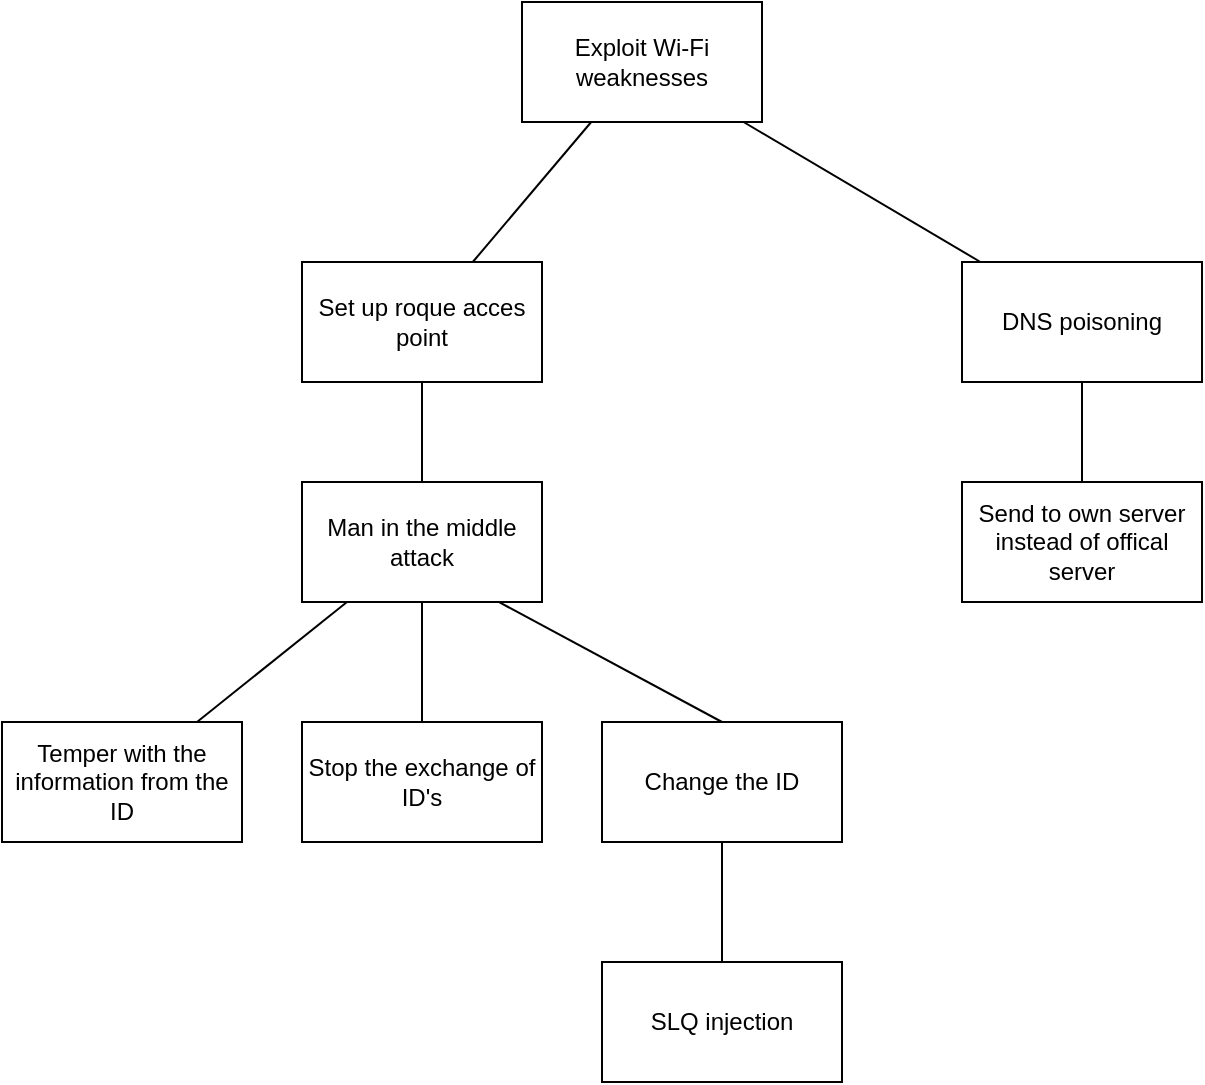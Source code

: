 <mxfile version="15.1.1" type="github">
  <diagram id="FFh-bPqNhv7g1tzFhZVl" name="Page-1">
    <mxGraphModel dx="1038" dy="579" grid="1" gridSize="10" guides="1" tooltips="1" connect="1" arrows="1" fold="1" page="1" pageScale="1" pageWidth="850" pageHeight="1100" math="0" shadow="0">
      <root>
        <mxCell id="0" />
        <mxCell id="1" parent="0" />
        <mxCell id="Ruxi6kl-zXpAxivkUDLl-3" value="" style="edgeStyle=none;rounded=0;orthogonalLoop=1;jettySize=auto;html=1;endArrow=none;endFill=0;" parent="1" source="Ruxi6kl-zXpAxivkUDLl-1" target="Ruxi6kl-zXpAxivkUDLl-2" edge="1">
          <mxGeometry relative="1" as="geometry" />
        </mxCell>
        <mxCell id="Ruxi6kl-zXpAxivkUDLl-5" value="" style="edgeStyle=none;rounded=0;orthogonalLoop=1;jettySize=auto;html=1;endArrow=none;endFill=0;" parent="1" source="Ruxi6kl-zXpAxivkUDLl-1" target="Ruxi6kl-zXpAxivkUDLl-4" edge="1">
          <mxGeometry relative="1" as="geometry" />
        </mxCell>
        <mxCell id="Ruxi6kl-zXpAxivkUDLl-1" value="Exploit Wi-Fi weaknesses" style="rounded=0;whiteSpace=wrap;html=1;" parent="1" vertex="1">
          <mxGeometry x="260" y="30" width="120" height="60" as="geometry" />
        </mxCell>
        <mxCell id="Ruxi6kl-zXpAxivkUDLl-22" value="" style="edgeStyle=none;rounded=0;orthogonalLoop=1;jettySize=auto;html=1;endArrow=none;endFill=0;" parent="1" source="Ruxi6kl-zXpAxivkUDLl-2" target="Ruxi6kl-zXpAxivkUDLl-21" edge="1">
          <mxGeometry relative="1" as="geometry" />
        </mxCell>
        <mxCell id="Ruxi6kl-zXpAxivkUDLl-2" value="Set up roque acces point" style="rounded=0;whiteSpace=wrap;html=1;" parent="1" vertex="1">
          <mxGeometry x="150" y="160" width="120" height="60" as="geometry" />
        </mxCell>
        <mxCell id="Ruxi6kl-zXpAxivkUDLl-13" value="" style="edgeStyle=none;rounded=0;orthogonalLoop=1;jettySize=auto;html=1;endArrow=none;endFill=0;" parent="1" source="Ruxi6kl-zXpAxivkUDLl-4" target="Ruxi6kl-zXpAxivkUDLl-12" edge="1">
          <mxGeometry relative="1" as="geometry" />
        </mxCell>
        <mxCell id="Ruxi6kl-zXpAxivkUDLl-14" value="" style="edgeStyle=none;rounded=0;orthogonalLoop=1;jettySize=auto;html=1;endArrow=none;endFill=0;" parent="1" source="Ruxi6kl-zXpAxivkUDLl-4" target="Ruxi6kl-zXpAxivkUDLl-12" edge="1">
          <mxGeometry relative="1" as="geometry" />
        </mxCell>
        <mxCell id="Ruxi6kl-zXpAxivkUDLl-15" value="" style="edgeStyle=none;rounded=0;orthogonalLoop=1;jettySize=auto;html=1;endArrow=none;endFill=0;" parent="1" source="Ruxi6kl-zXpAxivkUDLl-4" target="Ruxi6kl-zXpAxivkUDLl-12" edge="1">
          <mxGeometry relative="1" as="geometry" />
        </mxCell>
        <mxCell id="Ruxi6kl-zXpAxivkUDLl-16" value="" style="edgeStyle=none;rounded=0;orthogonalLoop=1;jettySize=auto;html=1;endArrow=none;endFill=0;" parent="1" source="Ruxi6kl-zXpAxivkUDLl-4" target="Ruxi6kl-zXpAxivkUDLl-12" edge="1">
          <mxGeometry relative="1" as="geometry" />
        </mxCell>
        <mxCell id="Ruxi6kl-zXpAxivkUDLl-4" value="DNS poisoning" style="rounded=0;whiteSpace=wrap;html=1;" parent="1" vertex="1">
          <mxGeometry x="480" y="160" width="120" height="60" as="geometry" />
        </mxCell>
        <mxCell id="Ruxi6kl-zXpAxivkUDLl-12" value="Send to own server instead of offical server" style="rounded=0;whiteSpace=wrap;html=1;" parent="1" vertex="1">
          <mxGeometry x="480" y="270" width="120" height="60" as="geometry" />
        </mxCell>
        <mxCell id="Ruxi6kl-zXpAxivkUDLl-30" value="" style="edgeStyle=none;rounded=0;orthogonalLoop=1;jettySize=auto;html=1;endArrow=none;endFill=0;" parent="1" source="Ruxi6kl-zXpAxivkUDLl-21" target="Ruxi6kl-zXpAxivkUDLl-29" edge="1">
          <mxGeometry relative="1" as="geometry" />
        </mxCell>
        <mxCell id="Ruxi6kl-zXpAxivkUDLl-21" value="Man in the middle attack" style="rounded=0;whiteSpace=wrap;html=1;" parent="1" vertex="1">
          <mxGeometry x="150" y="270" width="120" height="60" as="geometry" />
        </mxCell>
        <mxCell id="Ruxi6kl-zXpAxivkUDLl-29" value="Temper with the information from the ID" style="rounded=0;whiteSpace=wrap;html=1;" parent="1" vertex="1">
          <mxGeometry y="390" width="120" height="60" as="geometry" />
        </mxCell>
        <mxCell id="Ruxi6kl-zXpAxivkUDLl-33" value="Stop the exchange of ID&#39;s" style="rounded=0;whiteSpace=wrap;html=1;" parent="1" vertex="1">
          <mxGeometry x="150" y="390" width="120" height="60" as="geometry" />
        </mxCell>
        <mxCell id="7wIqIWpgLoUNOvQSStHY-2" value="" style="endArrow=none;html=1;entryX=0.5;entryY=1;entryDx=0;entryDy=0;exitX=0.5;exitY=0;exitDx=0;exitDy=0;" edge="1" parent="1" source="Ruxi6kl-zXpAxivkUDLl-33" target="Ruxi6kl-zXpAxivkUDLl-21">
          <mxGeometry width="50" height="50" relative="1" as="geometry">
            <mxPoint x="200" y="290" as="sourcePoint" />
            <mxPoint x="250" y="240" as="targetPoint" />
          </mxGeometry>
        </mxCell>
        <mxCell id="7wIqIWpgLoUNOvQSStHY-5" value="Change the ID" style="rounded=0;whiteSpace=wrap;html=1;" vertex="1" parent="1">
          <mxGeometry x="300" y="390" width="120" height="60" as="geometry" />
        </mxCell>
        <mxCell id="7wIqIWpgLoUNOvQSStHY-6" value="" style="endArrow=none;html=1;entryX=0.823;entryY=1.003;entryDx=0;entryDy=0;entryPerimeter=0;exitX=0.5;exitY=0;exitDx=0;exitDy=0;" edge="1" parent="1" source="7wIqIWpgLoUNOvQSStHY-5" target="Ruxi6kl-zXpAxivkUDLl-21">
          <mxGeometry width="50" height="50" relative="1" as="geometry">
            <mxPoint x="260" y="380" as="sourcePoint" />
            <mxPoint x="390" y="360" as="targetPoint" />
          </mxGeometry>
        </mxCell>
        <mxCell id="7wIqIWpgLoUNOvQSStHY-7" value="SLQ injection" style="rounded=0;whiteSpace=wrap;html=1;" vertex="1" parent="1">
          <mxGeometry x="300" y="510" width="120" height="60" as="geometry" />
        </mxCell>
        <mxCell id="7wIqIWpgLoUNOvQSStHY-8" value="" style="endArrow=none;html=1;exitX=0.5;exitY=0;exitDx=0;exitDy=0;" edge="1" parent="1" source="7wIqIWpgLoUNOvQSStHY-7" target="7wIqIWpgLoUNOvQSStHY-5">
          <mxGeometry width="50" height="50" relative="1" as="geometry">
            <mxPoint x="270" y="410" as="sourcePoint" />
            <mxPoint x="360" y="450" as="targetPoint" />
          </mxGeometry>
        </mxCell>
      </root>
    </mxGraphModel>
  </diagram>
</mxfile>
